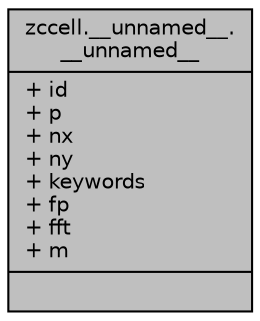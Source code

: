 digraph "zccell.__unnamed__.__unnamed__"
{
 // INTERACTIVE_SVG=YES
  bgcolor="transparent";
  edge [fontname="Helvetica",fontsize="10",labelfontname="Helvetica",labelfontsize="10"];
  node [fontname="Helvetica",fontsize="10",shape=record];
  Node240 [label="{zccell.__unnamed__.\l__unnamed__\n|+ id\l+ p\l+ nx\l+ ny\l+ keywords\l+ fp\l+ fft\l+ m\l|}",height=0.2,width=0.4,color="black", fillcolor="grey75", style="filled", fontcolor="black"];
}
